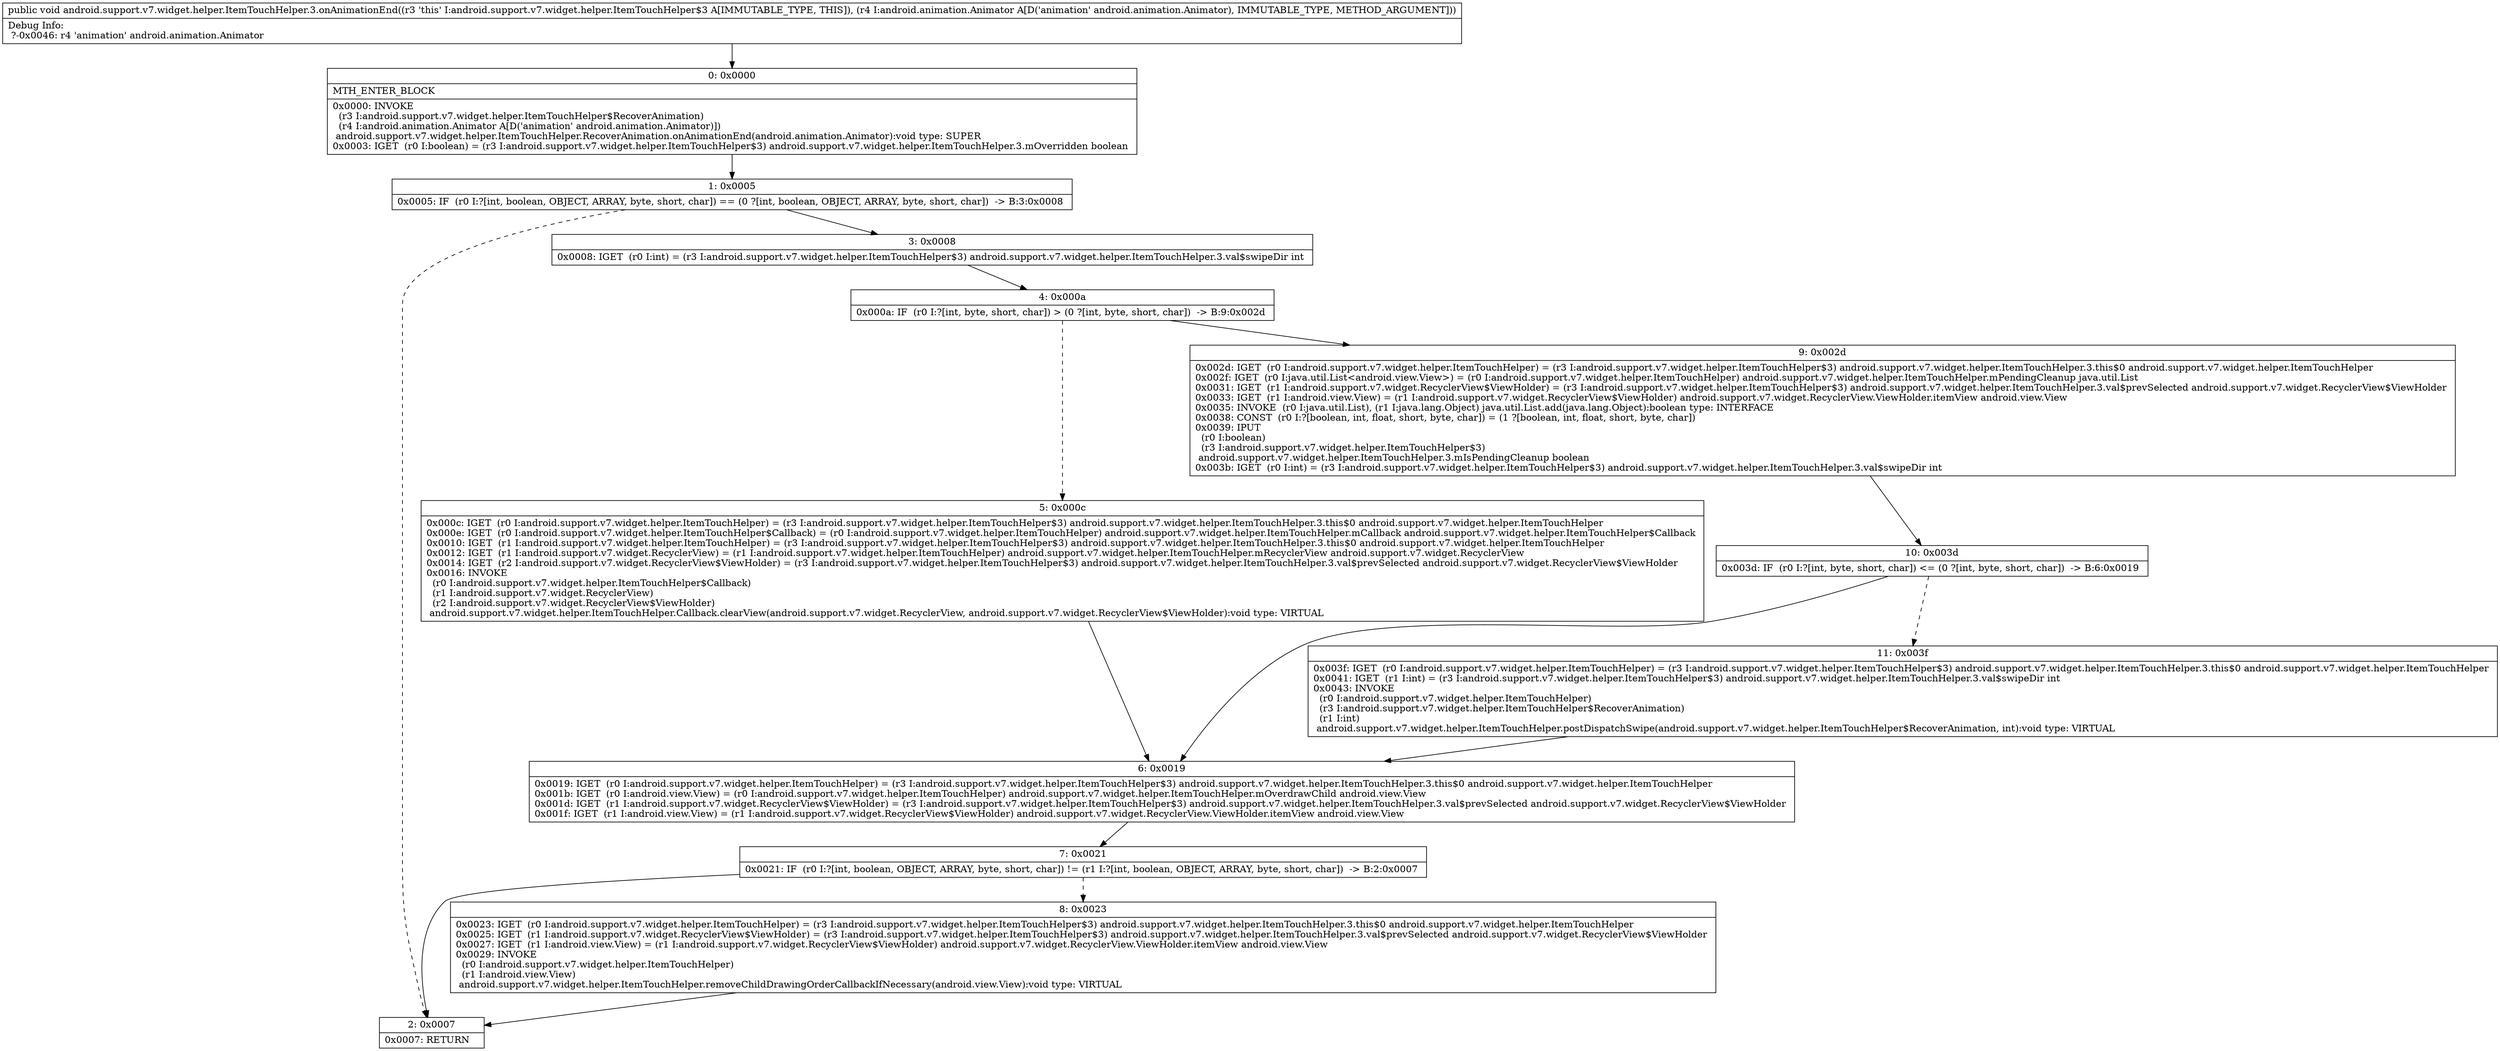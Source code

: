 digraph "CFG forandroid.support.v7.widget.helper.ItemTouchHelper.3.onAnimationEnd(Landroid\/animation\/Animator;)V" {
Node_0 [shape=record,label="{0\:\ 0x0000|MTH_ENTER_BLOCK\l|0x0000: INVOKE  \l  (r3 I:android.support.v7.widget.helper.ItemTouchHelper$RecoverAnimation)\l  (r4 I:android.animation.Animator A[D('animation' android.animation.Animator)])\l android.support.v7.widget.helper.ItemTouchHelper.RecoverAnimation.onAnimationEnd(android.animation.Animator):void type: SUPER \l0x0003: IGET  (r0 I:boolean) = (r3 I:android.support.v7.widget.helper.ItemTouchHelper$3) android.support.v7.widget.helper.ItemTouchHelper.3.mOverridden boolean \l}"];
Node_1 [shape=record,label="{1\:\ 0x0005|0x0005: IF  (r0 I:?[int, boolean, OBJECT, ARRAY, byte, short, char]) == (0 ?[int, boolean, OBJECT, ARRAY, byte, short, char])  \-\> B:3:0x0008 \l}"];
Node_2 [shape=record,label="{2\:\ 0x0007|0x0007: RETURN   \l}"];
Node_3 [shape=record,label="{3\:\ 0x0008|0x0008: IGET  (r0 I:int) = (r3 I:android.support.v7.widget.helper.ItemTouchHelper$3) android.support.v7.widget.helper.ItemTouchHelper.3.val$swipeDir int \l}"];
Node_4 [shape=record,label="{4\:\ 0x000a|0x000a: IF  (r0 I:?[int, byte, short, char]) \> (0 ?[int, byte, short, char])  \-\> B:9:0x002d \l}"];
Node_5 [shape=record,label="{5\:\ 0x000c|0x000c: IGET  (r0 I:android.support.v7.widget.helper.ItemTouchHelper) = (r3 I:android.support.v7.widget.helper.ItemTouchHelper$3) android.support.v7.widget.helper.ItemTouchHelper.3.this$0 android.support.v7.widget.helper.ItemTouchHelper \l0x000e: IGET  (r0 I:android.support.v7.widget.helper.ItemTouchHelper$Callback) = (r0 I:android.support.v7.widget.helper.ItemTouchHelper) android.support.v7.widget.helper.ItemTouchHelper.mCallback android.support.v7.widget.helper.ItemTouchHelper$Callback \l0x0010: IGET  (r1 I:android.support.v7.widget.helper.ItemTouchHelper) = (r3 I:android.support.v7.widget.helper.ItemTouchHelper$3) android.support.v7.widget.helper.ItemTouchHelper.3.this$0 android.support.v7.widget.helper.ItemTouchHelper \l0x0012: IGET  (r1 I:android.support.v7.widget.RecyclerView) = (r1 I:android.support.v7.widget.helper.ItemTouchHelper) android.support.v7.widget.helper.ItemTouchHelper.mRecyclerView android.support.v7.widget.RecyclerView \l0x0014: IGET  (r2 I:android.support.v7.widget.RecyclerView$ViewHolder) = (r3 I:android.support.v7.widget.helper.ItemTouchHelper$3) android.support.v7.widget.helper.ItemTouchHelper.3.val$prevSelected android.support.v7.widget.RecyclerView$ViewHolder \l0x0016: INVOKE  \l  (r0 I:android.support.v7.widget.helper.ItemTouchHelper$Callback)\l  (r1 I:android.support.v7.widget.RecyclerView)\l  (r2 I:android.support.v7.widget.RecyclerView$ViewHolder)\l android.support.v7.widget.helper.ItemTouchHelper.Callback.clearView(android.support.v7.widget.RecyclerView, android.support.v7.widget.RecyclerView$ViewHolder):void type: VIRTUAL \l}"];
Node_6 [shape=record,label="{6\:\ 0x0019|0x0019: IGET  (r0 I:android.support.v7.widget.helper.ItemTouchHelper) = (r3 I:android.support.v7.widget.helper.ItemTouchHelper$3) android.support.v7.widget.helper.ItemTouchHelper.3.this$0 android.support.v7.widget.helper.ItemTouchHelper \l0x001b: IGET  (r0 I:android.view.View) = (r0 I:android.support.v7.widget.helper.ItemTouchHelper) android.support.v7.widget.helper.ItemTouchHelper.mOverdrawChild android.view.View \l0x001d: IGET  (r1 I:android.support.v7.widget.RecyclerView$ViewHolder) = (r3 I:android.support.v7.widget.helper.ItemTouchHelper$3) android.support.v7.widget.helper.ItemTouchHelper.3.val$prevSelected android.support.v7.widget.RecyclerView$ViewHolder \l0x001f: IGET  (r1 I:android.view.View) = (r1 I:android.support.v7.widget.RecyclerView$ViewHolder) android.support.v7.widget.RecyclerView.ViewHolder.itemView android.view.View \l}"];
Node_7 [shape=record,label="{7\:\ 0x0021|0x0021: IF  (r0 I:?[int, boolean, OBJECT, ARRAY, byte, short, char]) != (r1 I:?[int, boolean, OBJECT, ARRAY, byte, short, char])  \-\> B:2:0x0007 \l}"];
Node_8 [shape=record,label="{8\:\ 0x0023|0x0023: IGET  (r0 I:android.support.v7.widget.helper.ItemTouchHelper) = (r3 I:android.support.v7.widget.helper.ItemTouchHelper$3) android.support.v7.widget.helper.ItemTouchHelper.3.this$0 android.support.v7.widget.helper.ItemTouchHelper \l0x0025: IGET  (r1 I:android.support.v7.widget.RecyclerView$ViewHolder) = (r3 I:android.support.v7.widget.helper.ItemTouchHelper$3) android.support.v7.widget.helper.ItemTouchHelper.3.val$prevSelected android.support.v7.widget.RecyclerView$ViewHolder \l0x0027: IGET  (r1 I:android.view.View) = (r1 I:android.support.v7.widget.RecyclerView$ViewHolder) android.support.v7.widget.RecyclerView.ViewHolder.itemView android.view.View \l0x0029: INVOKE  \l  (r0 I:android.support.v7.widget.helper.ItemTouchHelper)\l  (r1 I:android.view.View)\l android.support.v7.widget.helper.ItemTouchHelper.removeChildDrawingOrderCallbackIfNecessary(android.view.View):void type: VIRTUAL \l}"];
Node_9 [shape=record,label="{9\:\ 0x002d|0x002d: IGET  (r0 I:android.support.v7.widget.helper.ItemTouchHelper) = (r3 I:android.support.v7.widget.helper.ItemTouchHelper$3) android.support.v7.widget.helper.ItemTouchHelper.3.this$0 android.support.v7.widget.helper.ItemTouchHelper \l0x002f: IGET  (r0 I:java.util.List\<android.view.View\>) = (r0 I:android.support.v7.widget.helper.ItemTouchHelper) android.support.v7.widget.helper.ItemTouchHelper.mPendingCleanup java.util.List \l0x0031: IGET  (r1 I:android.support.v7.widget.RecyclerView$ViewHolder) = (r3 I:android.support.v7.widget.helper.ItemTouchHelper$3) android.support.v7.widget.helper.ItemTouchHelper.3.val$prevSelected android.support.v7.widget.RecyclerView$ViewHolder \l0x0033: IGET  (r1 I:android.view.View) = (r1 I:android.support.v7.widget.RecyclerView$ViewHolder) android.support.v7.widget.RecyclerView.ViewHolder.itemView android.view.View \l0x0035: INVOKE  (r0 I:java.util.List), (r1 I:java.lang.Object) java.util.List.add(java.lang.Object):boolean type: INTERFACE \l0x0038: CONST  (r0 I:?[boolean, int, float, short, byte, char]) = (1 ?[boolean, int, float, short, byte, char]) \l0x0039: IPUT  \l  (r0 I:boolean)\l  (r3 I:android.support.v7.widget.helper.ItemTouchHelper$3)\l android.support.v7.widget.helper.ItemTouchHelper.3.mIsPendingCleanup boolean \l0x003b: IGET  (r0 I:int) = (r3 I:android.support.v7.widget.helper.ItemTouchHelper$3) android.support.v7.widget.helper.ItemTouchHelper.3.val$swipeDir int \l}"];
Node_10 [shape=record,label="{10\:\ 0x003d|0x003d: IF  (r0 I:?[int, byte, short, char]) \<= (0 ?[int, byte, short, char])  \-\> B:6:0x0019 \l}"];
Node_11 [shape=record,label="{11\:\ 0x003f|0x003f: IGET  (r0 I:android.support.v7.widget.helper.ItemTouchHelper) = (r3 I:android.support.v7.widget.helper.ItemTouchHelper$3) android.support.v7.widget.helper.ItemTouchHelper.3.this$0 android.support.v7.widget.helper.ItemTouchHelper \l0x0041: IGET  (r1 I:int) = (r3 I:android.support.v7.widget.helper.ItemTouchHelper$3) android.support.v7.widget.helper.ItemTouchHelper.3.val$swipeDir int \l0x0043: INVOKE  \l  (r0 I:android.support.v7.widget.helper.ItemTouchHelper)\l  (r3 I:android.support.v7.widget.helper.ItemTouchHelper$RecoverAnimation)\l  (r1 I:int)\l android.support.v7.widget.helper.ItemTouchHelper.postDispatchSwipe(android.support.v7.widget.helper.ItemTouchHelper$RecoverAnimation, int):void type: VIRTUAL \l}"];
MethodNode[shape=record,label="{public void android.support.v7.widget.helper.ItemTouchHelper.3.onAnimationEnd((r3 'this' I:android.support.v7.widget.helper.ItemTouchHelper$3 A[IMMUTABLE_TYPE, THIS]), (r4 I:android.animation.Animator A[D('animation' android.animation.Animator), IMMUTABLE_TYPE, METHOD_ARGUMENT]))  | Debug Info:\l  ?\-0x0046: r4 'animation' android.animation.Animator\l}"];
MethodNode -> Node_0;
Node_0 -> Node_1;
Node_1 -> Node_2[style=dashed];
Node_1 -> Node_3;
Node_3 -> Node_4;
Node_4 -> Node_5[style=dashed];
Node_4 -> Node_9;
Node_5 -> Node_6;
Node_6 -> Node_7;
Node_7 -> Node_2;
Node_7 -> Node_8[style=dashed];
Node_8 -> Node_2;
Node_9 -> Node_10;
Node_10 -> Node_6;
Node_10 -> Node_11[style=dashed];
Node_11 -> Node_6;
}

